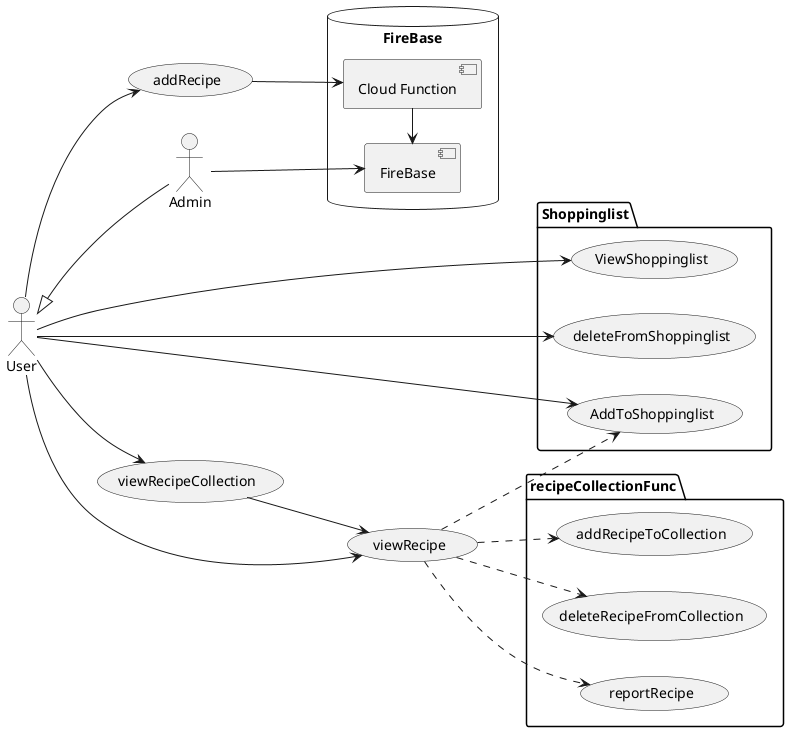 @startuml
left to right direction

:User: as user
:Admin: as admin

admin -up-|> user

database FireBase{
[Cloud Function] as cloudComp
[FireBase] as firebase
}

cloudComp -left-> firebase
admin --> firebase

user --> (addRecipe)
cloudComp <-up- (addRecipe)

package Shoppinglist{
user -right-> (ViewShoppinglist)
user -right-> (AddToShoppinglist)
user -right-> (deleteFromShoppinglist)
}

user --> (viewRecipe)
(viewRecipe) ..> (AddToShoppinglist)

package recipeCollectionFunc{
(viewRecipe) ..> (addRecipeToCollection)
(viewRecipe) ..> (deleteRecipeFromCollection)
(viewRecipe) ..> (reportRecipe)
}

user --> (viewRecipeCollection)
(viewRecipeCollection) --> (viewRecipe)



@enduml
